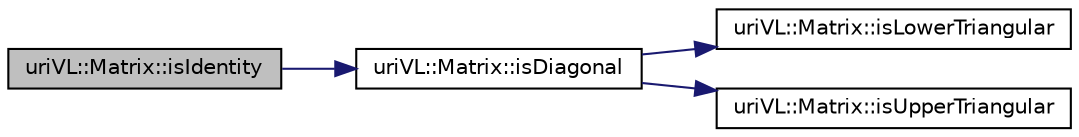 digraph "uriVL::Matrix::isIdentity"
{
  edge [fontname="Helvetica",fontsize="10",labelfontname="Helvetica",labelfontsize="10"];
  node [fontname="Helvetica",fontsize="10",shape=record];
  rankdir="LR";
  Node1 [label="uriVL::Matrix::isIdentity",height=0.2,width=0.4,color="black", fillcolor="grey75", style="filled", fontcolor="black"];
  Node1 -> Node2 [color="midnightblue",fontsize="10",style="solid",fontname="Helvetica"];
  Node2 [label="uriVL::Matrix::isDiagonal",height=0.2,width=0.4,color="black", fillcolor="white", style="filled",URL="$classuriVL_1_1Matrix.html#a1366a3546717b8b961f8514c855f19d3",tooltip="Check whether the matrix is diagonal. "];
  Node2 -> Node3 [color="midnightblue",fontsize="10",style="solid",fontname="Helvetica"];
  Node3 [label="uriVL::Matrix::isLowerTriangular",height=0.2,width=0.4,color="black", fillcolor="white", style="filled",URL="$classuriVL_1_1Matrix.html#ac99628b72e7baaeff39dc4558e928530",tooltip="Check whether the matrix is lower-triangular. "];
  Node2 -> Node4 [color="midnightblue",fontsize="10",style="solid",fontname="Helvetica"];
  Node4 [label="uriVL::Matrix::isUpperTriangular",height=0.2,width=0.4,color="black", fillcolor="white", style="filled",URL="$classuriVL_1_1Matrix.html#a842825e41624537128143c866a9db88b",tooltip="Check whether the matrix is upper-triangular. "];
}
